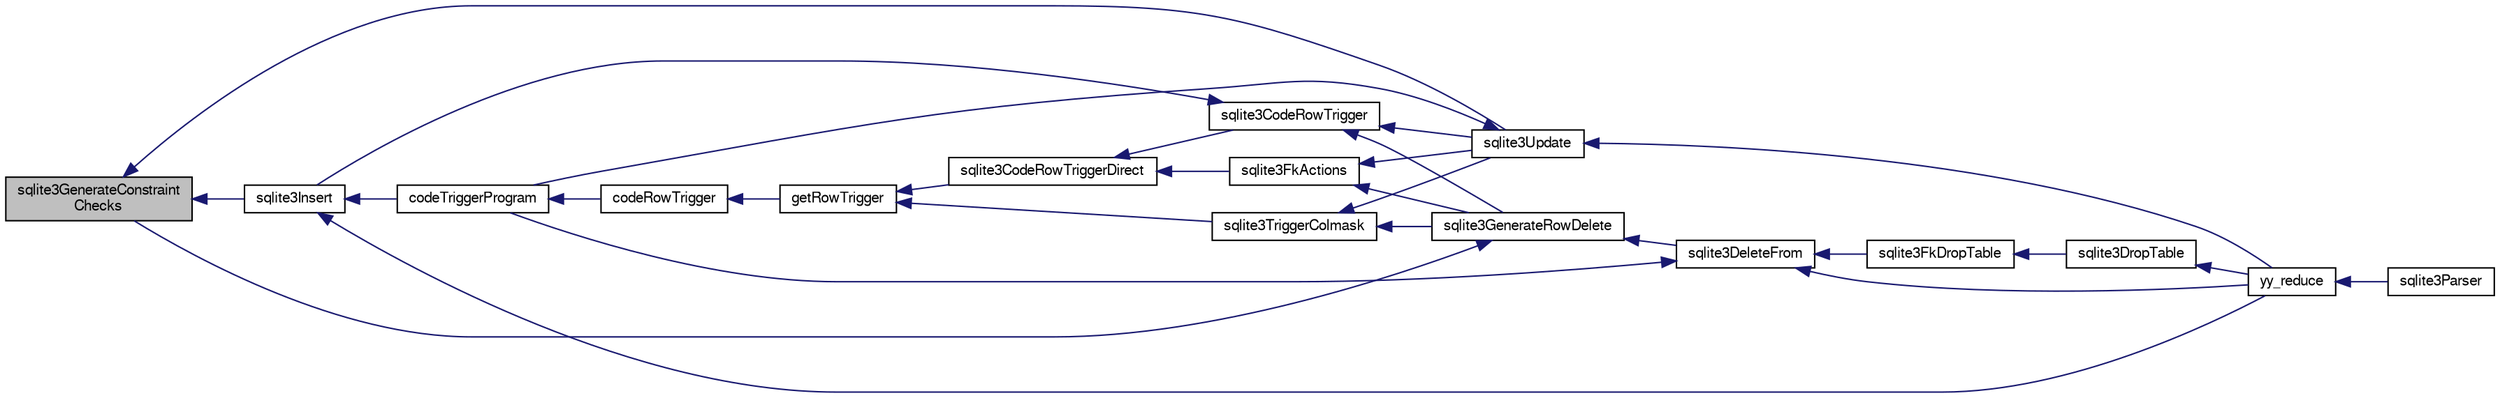 digraph "sqlite3GenerateConstraintChecks"
{
  edge [fontname="FreeSans",fontsize="10",labelfontname="FreeSans",labelfontsize="10"];
  node [fontname="FreeSans",fontsize="10",shape=record];
  rankdir="LR";
  Node551992 [label="sqlite3GenerateConstraint\lChecks",height=0.2,width=0.4,color="black", fillcolor="grey75", style="filled", fontcolor="black"];
  Node551992 -> Node551993 [dir="back",color="midnightblue",fontsize="10",style="solid",fontname="FreeSans"];
  Node551993 [label="sqlite3Insert",height=0.2,width=0.4,color="black", fillcolor="white", style="filled",URL="$sqlite3_8c.html#a5b17c9c2000bae6bdff8e6be48d7dc2b"];
  Node551993 -> Node551994 [dir="back",color="midnightblue",fontsize="10",style="solid",fontname="FreeSans"];
  Node551994 [label="codeTriggerProgram",height=0.2,width=0.4,color="black", fillcolor="white", style="filled",URL="$sqlite3_8c.html#a120801f59d9281d201d2ff4b2606836e"];
  Node551994 -> Node551995 [dir="back",color="midnightblue",fontsize="10",style="solid",fontname="FreeSans"];
  Node551995 [label="codeRowTrigger",height=0.2,width=0.4,color="black", fillcolor="white", style="filled",URL="$sqlite3_8c.html#a463cea5aaaf388b560b206570a0022fc"];
  Node551995 -> Node551996 [dir="back",color="midnightblue",fontsize="10",style="solid",fontname="FreeSans"];
  Node551996 [label="getRowTrigger",height=0.2,width=0.4,color="black", fillcolor="white", style="filled",URL="$sqlite3_8c.html#a69626ef20b540d1a2b19cf56f3f45689"];
  Node551996 -> Node551997 [dir="back",color="midnightblue",fontsize="10",style="solid",fontname="FreeSans"];
  Node551997 [label="sqlite3CodeRowTriggerDirect",height=0.2,width=0.4,color="black", fillcolor="white", style="filled",URL="$sqlite3_8c.html#ad92829f9001bcf89a0299dad5a48acd4"];
  Node551997 -> Node551998 [dir="back",color="midnightblue",fontsize="10",style="solid",fontname="FreeSans"];
  Node551998 [label="sqlite3FkActions",height=0.2,width=0.4,color="black", fillcolor="white", style="filled",URL="$sqlite3_8c.html#a39159bd1623724946c22355ba7f3ef90"];
  Node551998 -> Node551999 [dir="back",color="midnightblue",fontsize="10",style="solid",fontname="FreeSans"];
  Node551999 [label="sqlite3GenerateRowDelete",height=0.2,width=0.4,color="black", fillcolor="white", style="filled",URL="$sqlite3_8c.html#a2c76cbf3027fc18fdbb8cb4cd96b77d9"];
  Node551999 -> Node552000 [dir="back",color="midnightblue",fontsize="10",style="solid",fontname="FreeSans"];
  Node552000 [label="sqlite3DeleteFrom",height=0.2,width=0.4,color="black", fillcolor="white", style="filled",URL="$sqlite3_8c.html#ab9b4b45349188b49eabb23f94608a091"];
  Node552000 -> Node552001 [dir="back",color="midnightblue",fontsize="10",style="solid",fontname="FreeSans"];
  Node552001 [label="sqlite3FkDropTable",height=0.2,width=0.4,color="black", fillcolor="white", style="filled",URL="$sqlite3_8c.html#a1218c6fc74e89152ceaa4760e82f5ef9"];
  Node552001 -> Node552002 [dir="back",color="midnightblue",fontsize="10",style="solid",fontname="FreeSans"];
  Node552002 [label="sqlite3DropTable",height=0.2,width=0.4,color="black", fillcolor="white", style="filled",URL="$sqlite3_8c.html#a5534f77364b5568783c0e50db3c9defb"];
  Node552002 -> Node552003 [dir="back",color="midnightblue",fontsize="10",style="solid",fontname="FreeSans"];
  Node552003 [label="yy_reduce",height=0.2,width=0.4,color="black", fillcolor="white", style="filled",URL="$sqlite3_8c.html#a7c419a9b25711c666a9a2449ef377f14"];
  Node552003 -> Node552004 [dir="back",color="midnightblue",fontsize="10",style="solid",fontname="FreeSans"];
  Node552004 [label="sqlite3Parser",height=0.2,width=0.4,color="black", fillcolor="white", style="filled",URL="$sqlite3_8c.html#a0327d71a5fabe0b6a343d78a2602e72a"];
  Node552000 -> Node551994 [dir="back",color="midnightblue",fontsize="10",style="solid",fontname="FreeSans"];
  Node552000 -> Node552003 [dir="back",color="midnightblue",fontsize="10",style="solid",fontname="FreeSans"];
  Node551999 -> Node551992 [dir="back",color="midnightblue",fontsize="10",style="solid",fontname="FreeSans"];
  Node551998 -> Node552005 [dir="back",color="midnightblue",fontsize="10",style="solid",fontname="FreeSans"];
  Node552005 [label="sqlite3Update",height=0.2,width=0.4,color="black", fillcolor="white", style="filled",URL="$sqlite3_8c.html#ac5aa67c46e8cc8174566fabe6809fafa"];
  Node552005 -> Node551994 [dir="back",color="midnightblue",fontsize="10",style="solid",fontname="FreeSans"];
  Node552005 -> Node552003 [dir="back",color="midnightblue",fontsize="10",style="solid",fontname="FreeSans"];
  Node551997 -> Node552006 [dir="back",color="midnightblue",fontsize="10",style="solid",fontname="FreeSans"];
  Node552006 [label="sqlite3CodeRowTrigger",height=0.2,width=0.4,color="black", fillcolor="white", style="filled",URL="$sqlite3_8c.html#a37f21393c74de4d01b16761ee9abacd9"];
  Node552006 -> Node551999 [dir="back",color="midnightblue",fontsize="10",style="solid",fontname="FreeSans"];
  Node552006 -> Node551993 [dir="back",color="midnightblue",fontsize="10",style="solid",fontname="FreeSans"];
  Node552006 -> Node552005 [dir="back",color="midnightblue",fontsize="10",style="solid",fontname="FreeSans"];
  Node551996 -> Node552007 [dir="back",color="midnightblue",fontsize="10",style="solid",fontname="FreeSans"];
  Node552007 [label="sqlite3TriggerColmask",height=0.2,width=0.4,color="black", fillcolor="white", style="filled",URL="$sqlite3_8c.html#acace8e99e37ae5e84ea03c65e820c540"];
  Node552007 -> Node551999 [dir="back",color="midnightblue",fontsize="10",style="solid",fontname="FreeSans"];
  Node552007 -> Node552005 [dir="back",color="midnightblue",fontsize="10",style="solid",fontname="FreeSans"];
  Node551993 -> Node552003 [dir="back",color="midnightblue",fontsize="10",style="solid",fontname="FreeSans"];
  Node551992 -> Node552005 [dir="back",color="midnightblue",fontsize="10",style="solid",fontname="FreeSans"];
}
